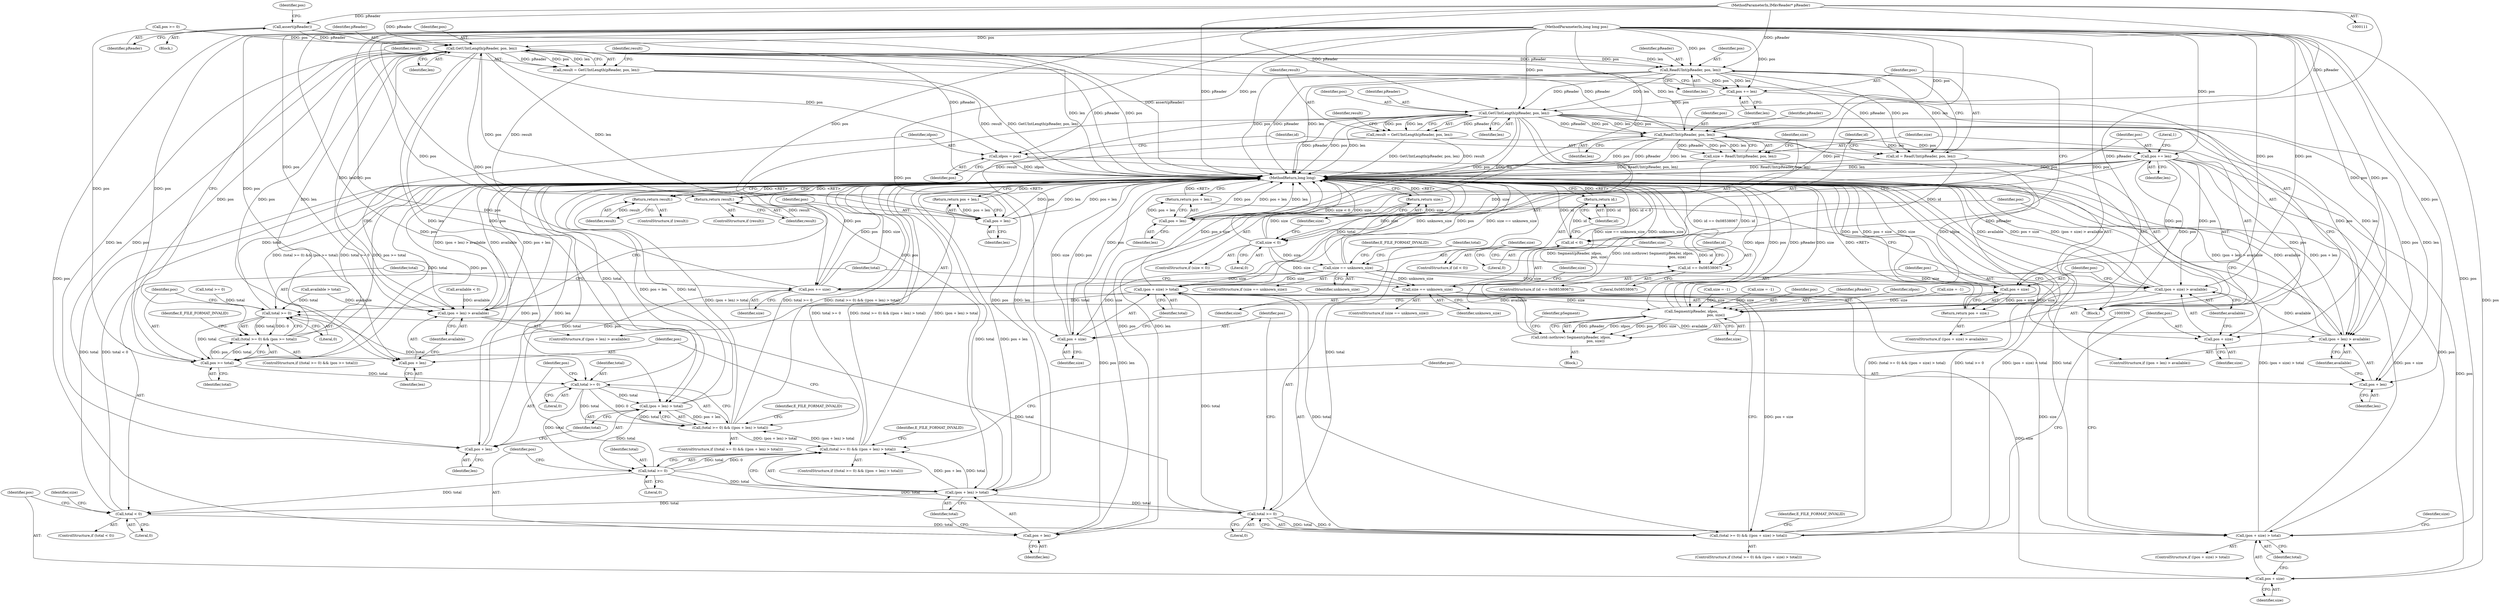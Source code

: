 digraph "1_Android_cc274e2abe8b2a6698a5c47d8aa4bb45f1f9538d_5@API" {
"1000116" [label="(Call,assert(pReader))"];
"1000112" [label="(MethodParameterIn,IMkvReader* pReader)"];
"1000175" [label="(Call,GetUIntLength(pReader, pos, len))"];
"1000173" [label="(Call,result = GetUIntLength(pReader, pos, len))"];
"1000181" [label="(Return,return result;)"];
"1000188" [label="(Call,(pos + len) > total)"];
"1000184" [label="(Call,(total >= 0) && ((pos + len) > total))"];
"1000236" [label="(Call,(total >= 0) && ((pos + len) > total))"];
"1000237" [label="(Call,total >= 0)"];
"1000240" [label="(Call,(pos + len) > total)"];
"1000290" [label="(Call,total < 0)"];
"1000299" [label="(Call,(pos + size) > total)"];
"1000332" [label="(Call,total >= 0)"];
"1000163" [label="(Call,total >= 0)"];
"1000162" [label="(Call,(total >= 0) && (pos >= total))"];
"1000166" [label="(Call,pos >= total)"];
"1000185" [label="(Call,total >= 0)"];
"1000331" [label="(Call,(total >= 0) && ((pos + size) > total))"];
"1000335" [label="(Call,(pos + size) > total)"];
"1000189" [label="(Call,pos + len)"];
"1000196" [label="(Call,(pos + len) > available)"];
"1000248" [label="(Call,(pos + len) > available)"];
"1000343" [label="(Call,(pos + size) > available)"];
"1000197" [label="(Call,pos + len)"];
"1000202" [label="(Call,pos + len)"];
"1000201" [label="(Return,return pos + len;)"];
"1000206" [label="(Call,idpos = pos)"];
"1000310" [label="(Call,Segment(pReader, idpos,\n                                            pos, size))"];
"1000308" [label="(Call,(std::nothrow) Segment(pReader, idpos,\n                                            pos, size))"];
"1000212" [label="(Call,ReadUInt(pReader, pos, len))"];
"1000210" [label="(Call,id = ReadUInt(pReader, pos, len))"];
"1000217" [label="(Call,id < 0)"];
"1000220" [label="(Return,return id;)"];
"1000276" [label="(Call,id == 0x08538067)"];
"1000222" [label="(Call,pos += len)"];
"1000227" [label="(Call,GetUIntLength(pReader, pos, len))"];
"1000225" [label="(Call,result = GetUIntLength(pReader, pos, len))"];
"1000233" [label="(Return,return result;)"];
"1000241" [label="(Call,pos + len)"];
"1000249" [label="(Call,pos + len)"];
"1000254" [label="(Call,pos + len)"];
"1000253" [label="(Return,return pos + len;)"];
"1000260" [label="(Call,ReadUInt(pReader, pos, len))"];
"1000258" [label="(Call,size = ReadUInt(pReader, pos, len))"];
"1000265" [label="(Call,size < 0)"];
"1000268" [label="(Return,return size;)"];
"1000281" [label="(Call,size == unknown_size)"];
"1000300" [label="(Call,pos + size)"];
"1000325" [label="(Call,size == unknown_size)"];
"1000336" [label="(Call,pos + size)"];
"1000344" [label="(Call,pos + size)"];
"1000349" [label="(Call,pos + size)"];
"1000348" [label="(Return,return pos + size;)"];
"1000352" [label="(Call,pos += size)"];
"1000270" [label="(Call,pos += len)"];
"1000249" [label="(Call,pos + len)"];
"1000189" [label="(Call,pos + len)"];
"1000265" [label="(Call,size < 0)"];
"1000326" [label="(Identifier,size)"];
"1000274" [label="(Literal,1)"];
"1000117" [label="(Identifier,pReader)"];
"1000308" [label="(Call,(std::nothrow) Segment(pReader, idpos,\n                                            pos, size))"];
"1000199" [label="(Identifier,len)"];
"1000235" [label="(ControlStructure,if ((total >= 0) && ((pos + len) > total)))"];
"1000243" [label="(Identifier,len)"];
"1000197" [label="(Call,pos + len)"];
"1000298" [label="(ControlStructure,if ((pos + size) > total))"];
"1000120" [label="(Identifier,pos)"];
"1000180" [label="(Identifier,result)"];
"1000293" [label="(Call,size = -1)"];
"1000207" [label="(Identifier,idpos)"];
"1000230" [label="(Identifier,len)"];
"1000191" [label="(Identifier,len)"];
"1000304" [label="(Call,size = -1)"];
"1000254" [label="(Call,pos + len)"];
"1000176" [label="(Identifier,pReader)"];
"1000187" [label="(Literal,0)"];
"1000345" [label="(Identifier,pos)"];
"1000175" [label="(Call,GetUIntLength(pReader, pos, len))"];
"1000352" [label="(Call,pos += size)"];
"1000161" [label="(ControlStructure,if ((total >= 0) && (pos >= total)))"];
"1000313" [label="(Identifier,pos)"];
"1000336" [label="(Call,pos + size)"];
"1000218" [label="(Identifier,id)"];
"1000271" [label="(Identifier,pos)"];
"1000330" [label="(ControlStructure,if ((total >= 0) && ((pos + size) > total)))"];
"1000162" [label="(Call,(total >= 0) && (pos >= total))"];
"1000314" [label="(Identifier,size)"];
"1000153" [label="(Call,available > total)"];
"1000188" [label="(Call,(pos + len) > total)"];
"1000290" [label="(Call,total < 0)"];
"1000285" [label="(Identifier,size)"];
"1000116" [label="(Call,assert(pReader))"];
"1000226" [label="(Identifier,result)"];
"1000206" [label="(Call,idpos = pos)"];
"1000277" [label="(Identifier,id)"];
"1000204" [label="(Identifier,len)"];
"1000182" [label="(Identifier,result)"];
"1000302" [label="(Identifier,size)"];
"1000179" [label="(ControlStructure,if (result))"];
"1000232" [label="(Identifier,result)"];
"1000266" [label="(Identifier,size)"];
"1000275" [label="(ControlStructure,if (id == 0x08538067))"];
"1000212" [label="(Call,ReadUInt(pReader, pos, len))"];
"1000354" [label="(Identifier,size)"];
"1000174" [label="(Identifier,result)"];
"1000253" [label="(Return,return pos + len;)"];
"1000236" [label="(Call,(total >= 0) && ((pos + len) > total))"];
"1000311" [label="(Identifier,pReader)"];
"1000178" [label="(Identifier,len)"];
"1000256" [label="(Identifier,len)"];
"1000255" [label="(Identifier,pos)"];
"1000173" [label="(Call,result = GetUIntLength(pReader, pos, len))"];
"1000346" [label="(Identifier,size)"];
"1000150" [label="(Call,total >= 0)"];
"1000112" [label="(MethodParameterIn,IMkvReader* pReader)"];
"1000227" [label="(Call,GetUIntLength(pReader, pos, len))"];
"1000200" [label="(Identifier,available)"];
"1000216" [label="(ControlStructure,if (id < 0))"];
"1000349" [label="(Call,pos + size)"];
"1000246" [label="(Identifier,E_FILE_FORMAT_INVALID)"];
"1000165" [label="(Literal,0)"];
"1000238" [label="(Identifier,total)"];
"1000224" [label="(Identifier,len)"];
"1000222" [label="(Call,pos += len)"];
"1000259" [label="(Identifier,size)"];
"1000217" [label="(Call,id < 0)"];
"1000344" [label="(Call,pos + size)"];
"1000353" [label="(Identifier,pos)"];
"1000231" [label="(ControlStructure,if (result))"];
"1000280" [label="(ControlStructure,if (size == unknown_size))"];
"1000201" [label="(Return,return pos + len;)"];
"1000234" [label="(Identifier,result)"];
"1000329" [label="(Identifier,E_FILE_FORMAT_INVALID)"];
"1000351" [label="(Identifier,size)"];
"1000164" [label="(Identifier,total)"];
"1000160" [label="(Block,)"];
"1000292" [label="(Literal,0)"];
"1000324" [label="(ControlStructure,if (size == unknown_size))"];
"1000268" [label="(Return,return size;)"];
"1000184" [label="(Call,(total >= 0) && ((pos + len) > total))"];
"1000142" [label="(Call,available < 0)"];
"1000312" [label="(Identifier,idpos)"];
"1000279" [label="(Block,)"];
"1000355" [label="(MethodReturn,long long)"];
"1000244" [label="(Identifier,total)"];
"1000332" [label="(Call,total >= 0)"];
"1000299" [label="(Call,(pos + size) > total)"];
"1000237" [label="(Call,total >= 0)"];
"1000221" [label="(Identifier,id)"];
"1000264" [label="(ControlStructure,if (size < 0))"];
"1000115" [label="(Block,)"];
"1000166" [label="(Call,pos >= total)"];
"1000325" [label="(Call,size == unknown_size)"];
"1000270" [label="(Call,pos += len)"];
"1000240" [label="(Call,(pos + len) > total)"];
"1000113" [label="(MethodParameterIn,long long pos)"];
"1000276" [label="(Call,id == 0x08538067)"];
"1000300" [label="(Call,pos + size)"];
"1000190" [label="(Identifier,pos)"];
"1000186" [label="(Identifier,total)"];
"1000342" [label="(ControlStructure,if ((pos + size) > available))"];
"1000208" [label="(Identifier,pos)"];
"1000211" [label="(Identifier,id)"];
"1000263" [label="(Identifier,len)"];
"1000241" [label="(Call,pos + len)"];
"1000272" [label="(Identifier,len)"];
"1000294" [label="(Identifier,size)"];
"1000335" [label="(Call,(pos + size) > total)"];
"1000198" [label="(Identifier,pos)"];
"1000239" [label="(Literal,0)"];
"1000192" [label="(Identifier,total)"];
"1000310" [label="(Call,Segment(pReader, idpos,\n                                            pos, size))"];
"1000183" [label="(ControlStructure,if ((total >= 0) && ((pos + len) > total)))"];
"1000195" [label="(ControlStructure,if ((pos + len) > available))"];
"1000210" [label="(Call,id = ReadUInt(pReader, pos, len))"];
"1000348" [label="(Return,return pos + size;)"];
"1000334" [label="(Literal,0)"];
"1000317" [label="(Identifier,pSegment)"];
"1000185" [label="(Call,total >= 0)"];
"1000214" [label="(Identifier,pos)"];
"1000203" [label="(Identifier,pos)"];
"1000177" [label="(Identifier,pos)"];
"1000252" [label="(Identifier,available)"];
"1000233" [label="(Return,return result;)"];
"1000202" [label="(Call,pos + len)"];
"1000248" [label="(Call,(pos + len) > available)"];
"1000338" [label="(Identifier,size)"];
"1000305" [label="(Identifier,size)"];
"1000327" [label="(Identifier,unknown_size)"];
"1000343" [label="(Call,(pos + size) > available)"];
"1000247" [label="(ControlStructure,if ((pos + len) > available))"];
"1000283" [label="(Identifier,unknown_size)"];
"1000220" [label="(Return,return id;)"];
"1000219" [label="(Literal,0)"];
"1000170" [label="(Identifier,E_FILE_FORMAT_INVALID)"];
"1000267" [label="(Literal,0)"];
"1000291" [label="(Identifier,total)"];
"1000163" [label="(Call,total >= 0)"];
"1000223" [label="(Identifier,pos)"];
"1000303" [label="(Identifier,total)"];
"1000242" [label="(Identifier,pos)"];
"1000347" [label="(Identifier,available)"];
"1000278" [label="(Literal,0x08538067)"];
"1000167" [label="(Identifier,pos)"];
"1000333" [label="(Identifier,total)"];
"1000251" [label="(Identifier,len)"];
"1000194" [label="(Identifier,E_FILE_FORMAT_INVALID)"];
"1000196" [label="(Call,(pos + len) > available)"];
"1000225" [label="(Call,result = GetUIntLength(pReader, pos, len))"];
"1000119" [label="(Call,pos >= 0)"];
"1000284" [label="(Call,size = -1)"];
"1000213" [label="(Identifier,pReader)"];
"1000258" [label="(Call,size = ReadUInt(pReader, pos, len))"];
"1000260" [label="(Call,ReadUInt(pReader, pos, len))"];
"1000168" [label="(Identifier,total)"];
"1000262" [label="(Identifier,pos)"];
"1000301" [label="(Identifier,pos)"];
"1000281" [label="(Call,size == unknown_size)"];
"1000269" [label="(Identifier,size)"];
"1000282" [label="(Identifier,size)"];
"1000339" [label="(Identifier,total)"];
"1000350" [label="(Identifier,pos)"];
"1000228" [label="(Identifier,pReader)"];
"1000289" [label="(ControlStructure,if (total < 0))"];
"1000337" [label="(Identifier,pos)"];
"1000181" [label="(Return,return result;)"];
"1000341" [label="(Identifier,E_FILE_FORMAT_INVALID)"];
"1000261" [label="(Identifier,pReader)"];
"1000250" [label="(Identifier,pos)"];
"1000331" [label="(Call,(total >= 0) && ((pos + size) > total))"];
"1000215" [label="(Identifier,len)"];
"1000229" [label="(Identifier,pos)"];
"1000116" -> "1000115"  [label="AST: "];
"1000116" -> "1000117"  [label="CFG: "];
"1000117" -> "1000116"  [label="AST: "];
"1000120" -> "1000116"  [label="CFG: "];
"1000116" -> "1000355"  [label="DDG: pReader"];
"1000116" -> "1000355"  [label="DDG: assert(pReader)"];
"1000112" -> "1000116"  [label="DDG: pReader"];
"1000116" -> "1000175"  [label="DDG: pReader"];
"1000112" -> "1000111"  [label="AST: "];
"1000112" -> "1000355"  [label="DDG: pReader"];
"1000112" -> "1000175"  [label="DDG: pReader"];
"1000112" -> "1000212"  [label="DDG: pReader"];
"1000112" -> "1000227"  [label="DDG: pReader"];
"1000112" -> "1000260"  [label="DDG: pReader"];
"1000112" -> "1000310"  [label="DDG: pReader"];
"1000175" -> "1000173"  [label="AST: "];
"1000175" -> "1000178"  [label="CFG: "];
"1000176" -> "1000175"  [label="AST: "];
"1000177" -> "1000175"  [label="AST: "];
"1000178" -> "1000175"  [label="AST: "];
"1000173" -> "1000175"  [label="CFG: "];
"1000175" -> "1000355"  [label="DDG: len"];
"1000175" -> "1000355"  [label="DDG: pReader"];
"1000175" -> "1000355"  [label="DDG: pos"];
"1000175" -> "1000173"  [label="DDG: pReader"];
"1000175" -> "1000173"  [label="DDG: pos"];
"1000175" -> "1000173"  [label="DDG: len"];
"1000260" -> "1000175"  [label="DDG: pReader"];
"1000260" -> "1000175"  [label="DDG: len"];
"1000352" -> "1000175"  [label="DDG: pos"];
"1000166" -> "1000175"  [label="DDG: pos"];
"1000119" -> "1000175"  [label="DDG: pos"];
"1000113" -> "1000175"  [label="DDG: pos"];
"1000175" -> "1000188"  [label="DDG: pos"];
"1000175" -> "1000188"  [label="DDG: len"];
"1000175" -> "1000189"  [label="DDG: pos"];
"1000175" -> "1000189"  [label="DDG: len"];
"1000175" -> "1000196"  [label="DDG: pos"];
"1000175" -> "1000196"  [label="DDG: len"];
"1000175" -> "1000197"  [label="DDG: pos"];
"1000175" -> "1000197"  [label="DDG: len"];
"1000175" -> "1000202"  [label="DDG: pos"];
"1000175" -> "1000202"  [label="DDG: len"];
"1000175" -> "1000206"  [label="DDG: pos"];
"1000175" -> "1000212"  [label="DDG: pReader"];
"1000175" -> "1000212"  [label="DDG: pos"];
"1000175" -> "1000212"  [label="DDG: len"];
"1000173" -> "1000160"  [label="AST: "];
"1000174" -> "1000173"  [label="AST: "];
"1000180" -> "1000173"  [label="CFG: "];
"1000173" -> "1000355"  [label="DDG: result"];
"1000173" -> "1000355"  [label="DDG: GetUIntLength(pReader, pos, len)"];
"1000173" -> "1000181"  [label="DDG: result"];
"1000181" -> "1000179"  [label="AST: "];
"1000181" -> "1000182"  [label="CFG: "];
"1000182" -> "1000181"  [label="AST: "];
"1000355" -> "1000181"  [label="CFG: "];
"1000181" -> "1000355"  [label="DDG: <RET>"];
"1000182" -> "1000181"  [label="DDG: result"];
"1000188" -> "1000184"  [label="AST: "];
"1000188" -> "1000192"  [label="CFG: "];
"1000189" -> "1000188"  [label="AST: "];
"1000192" -> "1000188"  [label="AST: "];
"1000184" -> "1000188"  [label="CFG: "];
"1000188" -> "1000355"  [label="DDG: pos + len"];
"1000188" -> "1000355"  [label="DDG: total"];
"1000188" -> "1000184"  [label="DDG: pos + len"];
"1000188" -> "1000184"  [label="DDG: total"];
"1000113" -> "1000188"  [label="DDG: pos"];
"1000185" -> "1000188"  [label="DDG: total"];
"1000188" -> "1000237"  [label="DDG: total"];
"1000184" -> "1000183"  [label="AST: "];
"1000184" -> "1000185"  [label="CFG: "];
"1000185" -> "1000184"  [label="AST: "];
"1000194" -> "1000184"  [label="CFG: "];
"1000198" -> "1000184"  [label="CFG: "];
"1000184" -> "1000355"  [label="DDG: (pos + len) > total"];
"1000184" -> "1000355"  [label="DDG: total >= 0"];
"1000184" -> "1000355"  [label="DDG: (total >= 0) && ((pos + len) > total)"];
"1000185" -> "1000184"  [label="DDG: total"];
"1000185" -> "1000184"  [label="DDG: 0"];
"1000236" -> "1000184"  [label="DDG: (pos + len) > total"];
"1000184" -> "1000236"  [label="DDG: (pos + len) > total"];
"1000236" -> "1000235"  [label="AST: "];
"1000236" -> "1000237"  [label="CFG: "];
"1000236" -> "1000240"  [label="CFG: "];
"1000237" -> "1000236"  [label="AST: "];
"1000240" -> "1000236"  [label="AST: "];
"1000246" -> "1000236"  [label="CFG: "];
"1000250" -> "1000236"  [label="CFG: "];
"1000236" -> "1000355"  [label="DDG: total >= 0"];
"1000236" -> "1000355"  [label="DDG: (total >= 0) && ((pos + len) > total)"];
"1000236" -> "1000355"  [label="DDG: (pos + len) > total"];
"1000237" -> "1000236"  [label="DDG: total"];
"1000237" -> "1000236"  [label="DDG: 0"];
"1000240" -> "1000236"  [label="DDG: pos + len"];
"1000240" -> "1000236"  [label="DDG: total"];
"1000237" -> "1000239"  [label="CFG: "];
"1000238" -> "1000237"  [label="AST: "];
"1000239" -> "1000237"  [label="AST: "];
"1000242" -> "1000237"  [label="CFG: "];
"1000237" -> "1000355"  [label="DDG: total"];
"1000185" -> "1000237"  [label="DDG: total"];
"1000237" -> "1000240"  [label="DDG: total"];
"1000237" -> "1000290"  [label="DDG: total"];
"1000237" -> "1000332"  [label="DDG: total"];
"1000240" -> "1000244"  [label="CFG: "];
"1000241" -> "1000240"  [label="AST: "];
"1000244" -> "1000240"  [label="AST: "];
"1000240" -> "1000355"  [label="DDG: total"];
"1000240" -> "1000355"  [label="DDG: pos + len"];
"1000227" -> "1000240"  [label="DDG: pos"];
"1000227" -> "1000240"  [label="DDG: len"];
"1000113" -> "1000240"  [label="DDG: pos"];
"1000240" -> "1000290"  [label="DDG: total"];
"1000240" -> "1000332"  [label="DDG: total"];
"1000290" -> "1000289"  [label="AST: "];
"1000290" -> "1000292"  [label="CFG: "];
"1000291" -> "1000290"  [label="AST: "];
"1000292" -> "1000290"  [label="AST: "];
"1000294" -> "1000290"  [label="CFG: "];
"1000301" -> "1000290"  [label="CFG: "];
"1000290" -> "1000355"  [label="DDG: total"];
"1000290" -> "1000355"  [label="DDG: total < 0"];
"1000290" -> "1000299"  [label="DDG: total"];
"1000299" -> "1000298"  [label="AST: "];
"1000299" -> "1000303"  [label="CFG: "];
"1000300" -> "1000299"  [label="AST: "];
"1000303" -> "1000299"  [label="AST: "];
"1000305" -> "1000299"  [label="CFG: "];
"1000309" -> "1000299"  [label="CFG: "];
"1000299" -> "1000355"  [label="DDG: total"];
"1000299" -> "1000355"  [label="DDG: (pos + size) > total"];
"1000299" -> "1000355"  [label="DDG: pos + size"];
"1000270" -> "1000299"  [label="DDG: pos"];
"1000113" -> "1000299"  [label="DDG: pos"];
"1000281" -> "1000299"  [label="DDG: size"];
"1000332" -> "1000331"  [label="AST: "];
"1000332" -> "1000334"  [label="CFG: "];
"1000333" -> "1000332"  [label="AST: "];
"1000334" -> "1000332"  [label="AST: "];
"1000337" -> "1000332"  [label="CFG: "];
"1000331" -> "1000332"  [label="CFG: "];
"1000332" -> "1000355"  [label="DDG: total"];
"1000332" -> "1000163"  [label="DDG: total"];
"1000332" -> "1000331"  [label="DDG: total"];
"1000332" -> "1000331"  [label="DDG: 0"];
"1000332" -> "1000335"  [label="DDG: total"];
"1000163" -> "1000162"  [label="AST: "];
"1000163" -> "1000165"  [label="CFG: "];
"1000164" -> "1000163"  [label="AST: "];
"1000165" -> "1000163"  [label="AST: "];
"1000167" -> "1000163"  [label="CFG: "];
"1000162" -> "1000163"  [label="CFG: "];
"1000163" -> "1000355"  [label="DDG: total"];
"1000163" -> "1000162"  [label="DDG: total"];
"1000163" -> "1000162"  [label="DDG: 0"];
"1000335" -> "1000163"  [label="DDG: total"];
"1000150" -> "1000163"  [label="DDG: total"];
"1000153" -> "1000163"  [label="DDG: total"];
"1000163" -> "1000166"  [label="DDG: total"];
"1000163" -> "1000185"  [label="DDG: total"];
"1000162" -> "1000161"  [label="AST: "];
"1000162" -> "1000166"  [label="CFG: "];
"1000166" -> "1000162"  [label="AST: "];
"1000170" -> "1000162"  [label="CFG: "];
"1000174" -> "1000162"  [label="CFG: "];
"1000162" -> "1000355"  [label="DDG: pos >= total"];
"1000162" -> "1000355"  [label="DDG: total >= 0"];
"1000162" -> "1000355"  [label="DDG: (total >= 0) && (pos >= total)"];
"1000166" -> "1000162"  [label="DDG: pos"];
"1000166" -> "1000162"  [label="DDG: total"];
"1000166" -> "1000168"  [label="CFG: "];
"1000167" -> "1000166"  [label="AST: "];
"1000168" -> "1000166"  [label="AST: "];
"1000166" -> "1000355"  [label="DDG: total"];
"1000166" -> "1000355"  [label="DDG: pos"];
"1000352" -> "1000166"  [label="DDG: pos"];
"1000119" -> "1000166"  [label="DDG: pos"];
"1000113" -> "1000166"  [label="DDG: pos"];
"1000166" -> "1000185"  [label="DDG: total"];
"1000185" -> "1000187"  [label="CFG: "];
"1000186" -> "1000185"  [label="AST: "];
"1000187" -> "1000185"  [label="AST: "];
"1000190" -> "1000185"  [label="CFG: "];
"1000185" -> "1000355"  [label="DDG: total"];
"1000331" -> "1000330"  [label="AST: "];
"1000331" -> "1000335"  [label="CFG: "];
"1000335" -> "1000331"  [label="AST: "];
"1000341" -> "1000331"  [label="CFG: "];
"1000345" -> "1000331"  [label="CFG: "];
"1000331" -> "1000355"  [label="DDG: (total >= 0) && ((pos + size) > total)"];
"1000331" -> "1000355"  [label="DDG: total >= 0"];
"1000331" -> "1000355"  [label="DDG: (pos + size) > total"];
"1000335" -> "1000331"  [label="DDG: pos + size"];
"1000335" -> "1000331"  [label="DDG: total"];
"1000335" -> "1000339"  [label="CFG: "];
"1000336" -> "1000335"  [label="AST: "];
"1000339" -> "1000335"  [label="AST: "];
"1000335" -> "1000355"  [label="DDG: total"];
"1000335" -> "1000355"  [label="DDG: pos + size"];
"1000270" -> "1000335"  [label="DDG: pos"];
"1000113" -> "1000335"  [label="DDG: pos"];
"1000325" -> "1000335"  [label="DDG: size"];
"1000189" -> "1000191"  [label="CFG: "];
"1000190" -> "1000189"  [label="AST: "];
"1000191" -> "1000189"  [label="AST: "];
"1000192" -> "1000189"  [label="CFG: "];
"1000189" -> "1000355"  [label="DDG: pos"];
"1000189" -> "1000355"  [label="DDG: len"];
"1000113" -> "1000189"  [label="DDG: pos"];
"1000196" -> "1000195"  [label="AST: "];
"1000196" -> "1000200"  [label="CFG: "];
"1000197" -> "1000196"  [label="AST: "];
"1000200" -> "1000196"  [label="AST: "];
"1000203" -> "1000196"  [label="CFG: "];
"1000207" -> "1000196"  [label="CFG: "];
"1000196" -> "1000355"  [label="DDG: available"];
"1000196" -> "1000355"  [label="DDG: pos + len"];
"1000196" -> "1000355"  [label="DDG: (pos + len) > available"];
"1000113" -> "1000196"  [label="DDG: pos"];
"1000343" -> "1000196"  [label="DDG: available"];
"1000153" -> "1000196"  [label="DDG: available"];
"1000142" -> "1000196"  [label="DDG: available"];
"1000196" -> "1000248"  [label="DDG: available"];
"1000248" -> "1000247"  [label="AST: "];
"1000248" -> "1000252"  [label="CFG: "];
"1000249" -> "1000248"  [label="AST: "];
"1000252" -> "1000248"  [label="AST: "];
"1000255" -> "1000248"  [label="CFG: "];
"1000259" -> "1000248"  [label="CFG: "];
"1000248" -> "1000355"  [label="DDG: (pos + len) > available"];
"1000248" -> "1000355"  [label="DDG: available"];
"1000248" -> "1000355"  [label="DDG: pos + len"];
"1000227" -> "1000248"  [label="DDG: pos"];
"1000227" -> "1000248"  [label="DDG: len"];
"1000113" -> "1000248"  [label="DDG: pos"];
"1000248" -> "1000343"  [label="DDG: available"];
"1000343" -> "1000342"  [label="AST: "];
"1000343" -> "1000347"  [label="CFG: "];
"1000344" -> "1000343"  [label="AST: "];
"1000347" -> "1000343"  [label="AST: "];
"1000350" -> "1000343"  [label="CFG: "];
"1000353" -> "1000343"  [label="CFG: "];
"1000343" -> "1000355"  [label="DDG: pos + size"];
"1000343" -> "1000355"  [label="DDG: (pos + size) > available"];
"1000343" -> "1000355"  [label="DDG: available"];
"1000270" -> "1000343"  [label="DDG: pos"];
"1000113" -> "1000343"  [label="DDG: pos"];
"1000325" -> "1000343"  [label="DDG: size"];
"1000197" -> "1000199"  [label="CFG: "];
"1000198" -> "1000197"  [label="AST: "];
"1000199" -> "1000197"  [label="AST: "];
"1000200" -> "1000197"  [label="CFG: "];
"1000113" -> "1000197"  [label="DDG: pos"];
"1000202" -> "1000201"  [label="AST: "];
"1000202" -> "1000204"  [label="CFG: "];
"1000203" -> "1000202"  [label="AST: "];
"1000204" -> "1000202"  [label="AST: "];
"1000201" -> "1000202"  [label="CFG: "];
"1000202" -> "1000355"  [label="DDG: pos"];
"1000202" -> "1000355"  [label="DDG: len"];
"1000202" -> "1000355"  [label="DDG: pos + len"];
"1000202" -> "1000201"  [label="DDG: pos + len"];
"1000113" -> "1000202"  [label="DDG: pos"];
"1000201" -> "1000195"  [label="AST: "];
"1000355" -> "1000201"  [label="CFG: "];
"1000201" -> "1000355"  [label="DDG: <RET>"];
"1000206" -> "1000160"  [label="AST: "];
"1000206" -> "1000208"  [label="CFG: "];
"1000207" -> "1000206"  [label="AST: "];
"1000208" -> "1000206"  [label="AST: "];
"1000211" -> "1000206"  [label="CFG: "];
"1000206" -> "1000355"  [label="DDG: idpos"];
"1000113" -> "1000206"  [label="DDG: pos"];
"1000206" -> "1000310"  [label="DDG: idpos"];
"1000310" -> "1000308"  [label="AST: "];
"1000310" -> "1000314"  [label="CFG: "];
"1000311" -> "1000310"  [label="AST: "];
"1000312" -> "1000310"  [label="AST: "];
"1000313" -> "1000310"  [label="AST: "];
"1000314" -> "1000310"  [label="AST: "];
"1000308" -> "1000310"  [label="CFG: "];
"1000310" -> "1000355"  [label="DDG: idpos"];
"1000310" -> "1000355"  [label="DDG: pos"];
"1000310" -> "1000355"  [label="DDG: pReader"];
"1000310" -> "1000355"  [label="DDG: size"];
"1000310" -> "1000308"  [label="DDG: pReader"];
"1000310" -> "1000308"  [label="DDG: idpos"];
"1000310" -> "1000308"  [label="DDG: pos"];
"1000310" -> "1000308"  [label="DDG: size"];
"1000260" -> "1000310"  [label="DDG: pReader"];
"1000270" -> "1000310"  [label="DDG: pos"];
"1000113" -> "1000310"  [label="DDG: pos"];
"1000284" -> "1000310"  [label="DDG: size"];
"1000293" -> "1000310"  [label="DDG: size"];
"1000304" -> "1000310"  [label="DDG: size"];
"1000281" -> "1000310"  [label="DDG: size"];
"1000308" -> "1000279"  [label="AST: "];
"1000309" -> "1000308"  [label="AST: "];
"1000317" -> "1000308"  [label="CFG: "];
"1000308" -> "1000355"  [label="DDG: Segment(pReader, idpos,\n                                            pos, size)"];
"1000308" -> "1000355"  [label="DDG: (std::nothrow) Segment(pReader, idpos,\n                                            pos, size)"];
"1000212" -> "1000210"  [label="AST: "];
"1000212" -> "1000215"  [label="CFG: "];
"1000213" -> "1000212"  [label="AST: "];
"1000214" -> "1000212"  [label="AST: "];
"1000215" -> "1000212"  [label="AST: "];
"1000210" -> "1000212"  [label="CFG: "];
"1000212" -> "1000355"  [label="DDG: pos"];
"1000212" -> "1000355"  [label="DDG: pReader"];
"1000212" -> "1000355"  [label="DDG: len"];
"1000212" -> "1000210"  [label="DDG: pReader"];
"1000212" -> "1000210"  [label="DDG: pos"];
"1000212" -> "1000210"  [label="DDG: len"];
"1000113" -> "1000212"  [label="DDG: pos"];
"1000212" -> "1000222"  [label="DDG: len"];
"1000212" -> "1000222"  [label="DDG: pos"];
"1000212" -> "1000227"  [label="DDG: pReader"];
"1000212" -> "1000227"  [label="DDG: len"];
"1000210" -> "1000160"  [label="AST: "];
"1000211" -> "1000210"  [label="AST: "];
"1000218" -> "1000210"  [label="CFG: "];
"1000210" -> "1000355"  [label="DDG: ReadUInt(pReader, pos, len)"];
"1000210" -> "1000217"  [label="DDG: id"];
"1000217" -> "1000216"  [label="AST: "];
"1000217" -> "1000219"  [label="CFG: "];
"1000218" -> "1000217"  [label="AST: "];
"1000219" -> "1000217"  [label="AST: "];
"1000221" -> "1000217"  [label="CFG: "];
"1000223" -> "1000217"  [label="CFG: "];
"1000217" -> "1000355"  [label="DDG: id < 0"];
"1000217" -> "1000355"  [label="DDG: id"];
"1000217" -> "1000220"  [label="DDG: id"];
"1000217" -> "1000276"  [label="DDG: id"];
"1000220" -> "1000216"  [label="AST: "];
"1000220" -> "1000221"  [label="CFG: "];
"1000221" -> "1000220"  [label="AST: "];
"1000355" -> "1000220"  [label="CFG: "];
"1000220" -> "1000355"  [label="DDG: <RET>"];
"1000221" -> "1000220"  [label="DDG: id"];
"1000276" -> "1000275"  [label="AST: "];
"1000276" -> "1000278"  [label="CFG: "];
"1000277" -> "1000276"  [label="AST: "];
"1000278" -> "1000276"  [label="AST: "];
"1000282" -> "1000276"  [label="CFG: "];
"1000326" -> "1000276"  [label="CFG: "];
"1000276" -> "1000355"  [label="DDG: id == 0x08538067"];
"1000276" -> "1000355"  [label="DDG: id"];
"1000222" -> "1000160"  [label="AST: "];
"1000222" -> "1000224"  [label="CFG: "];
"1000223" -> "1000222"  [label="AST: "];
"1000224" -> "1000222"  [label="AST: "];
"1000226" -> "1000222"  [label="CFG: "];
"1000113" -> "1000222"  [label="DDG: pos"];
"1000222" -> "1000227"  [label="DDG: pos"];
"1000227" -> "1000225"  [label="AST: "];
"1000227" -> "1000230"  [label="CFG: "];
"1000228" -> "1000227"  [label="AST: "];
"1000229" -> "1000227"  [label="AST: "];
"1000230" -> "1000227"  [label="AST: "];
"1000225" -> "1000227"  [label="CFG: "];
"1000227" -> "1000355"  [label="DDG: pReader"];
"1000227" -> "1000355"  [label="DDG: pos"];
"1000227" -> "1000355"  [label="DDG: len"];
"1000227" -> "1000225"  [label="DDG: pReader"];
"1000227" -> "1000225"  [label="DDG: pos"];
"1000227" -> "1000225"  [label="DDG: len"];
"1000113" -> "1000227"  [label="DDG: pos"];
"1000227" -> "1000241"  [label="DDG: pos"];
"1000227" -> "1000241"  [label="DDG: len"];
"1000227" -> "1000249"  [label="DDG: pos"];
"1000227" -> "1000249"  [label="DDG: len"];
"1000227" -> "1000254"  [label="DDG: pos"];
"1000227" -> "1000254"  [label="DDG: len"];
"1000227" -> "1000260"  [label="DDG: pReader"];
"1000227" -> "1000260"  [label="DDG: pos"];
"1000227" -> "1000260"  [label="DDG: len"];
"1000225" -> "1000160"  [label="AST: "];
"1000226" -> "1000225"  [label="AST: "];
"1000232" -> "1000225"  [label="CFG: "];
"1000225" -> "1000355"  [label="DDG: GetUIntLength(pReader, pos, len)"];
"1000225" -> "1000355"  [label="DDG: result"];
"1000225" -> "1000233"  [label="DDG: result"];
"1000233" -> "1000231"  [label="AST: "];
"1000233" -> "1000234"  [label="CFG: "];
"1000234" -> "1000233"  [label="AST: "];
"1000355" -> "1000233"  [label="CFG: "];
"1000233" -> "1000355"  [label="DDG: <RET>"];
"1000234" -> "1000233"  [label="DDG: result"];
"1000241" -> "1000243"  [label="CFG: "];
"1000242" -> "1000241"  [label="AST: "];
"1000243" -> "1000241"  [label="AST: "];
"1000244" -> "1000241"  [label="CFG: "];
"1000241" -> "1000355"  [label="DDG: pos"];
"1000241" -> "1000355"  [label="DDG: len"];
"1000113" -> "1000241"  [label="DDG: pos"];
"1000249" -> "1000251"  [label="CFG: "];
"1000250" -> "1000249"  [label="AST: "];
"1000251" -> "1000249"  [label="AST: "];
"1000252" -> "1000249"  [label="CFG: "];
"1000113" -> "1000249"  [label="DDG: pos"];
"1000254" -> "1000253"  [label="AST: "];
"1000254" -> "1000256"  [label="CFG: "];
"1000255" -> "1000254"  [label="AST: "];
"1000256" -> "1000254"  [label="AST: "];
"1000253" -> "1000254"  [label="CFG: "];
"1000254" -> "1000355"  [label="DDG: pos"];
"1000254" -> "1000355"  [label="DDG: pos + len"];
"1000254" -> "1000355"  [label="DDG: len"];
"1000254" -> "1000253"  [label="DDG: pos + len"];
"1000113" -> "1000254"  [label="DDG: pos"];
"1000253" -> "1000247"  [label="AST: "];
"1000355" -> "1000253"  [label="CFG: "];
"1000253" -> "1000355"  [label="DDG: <RET>"];
"1000260" -> "1000258"  [label="AST: "];
"1000260" -> "1000263"  [label="CFG: "];
"1000261" -> "1000260"  [label="AST: "];
"1000262" -> "1000260"  [label="AST: "];
"1000263" -> "1000260"  [label="AST: "];
"1000258" -> "1000260"  [label="CFG: "];
"1000260" -> "1000355"  [label="DDG: len"];
"1000260" -> "1000355"  [label="DDG: pos"];
"1000260" -> "1000355"  [label="DDG: pReader"];
"1000260" -> "1000258"  [label="DDG: pReader"];
"1000260" -> "1000258"  [label="DDG: pos"];
"1000260" -> "1000258"  [label="DDG: len"];
"1000113" -> "1000260"  [label="DDG: pos"];
"1000260" -> "1000270"  [label="DDG: len"];
"1000260" -> "1000270"  [label="DDG: pos"];
"1000258" -> "1000160"  [label="AST: "];
"1000259" -> "1000258"  [label="AST: "];
"1000266" -> "1000258"  [label="CFG: "];
"1000258" -> "1000355"  [label="DDG: ReadUInt(pReader, pos, len)"];
"1000258" -> "1000265"  [label="DDG: size"];
"1000265" -> "1000264"  [label="AST: "];
"1000265" -> "1000267"  [label="CFG: "];
"1000266" -> "1000265"  [label="AST: "];
"1000267" -> "1000265"  [label="AST: "];
"1000269" -> "1000265"  [label="CFG: "];
"1000271" -> "1000265"  [label="CFG: "];
"1000265" -> "1000355"  [label="DDG: size < 0"];
"1000265" -> "1000355"  [label="DDG: size"];
"1000265" -> "1000268"  [label="DDG: size"];
"1000265" -> "1000281"  [label="DDG: size"];
"1000265" -> "1000325"  [label="DDG: size"];
"1000268" -> "1000264"  [label="AST: "];
"1000268" -> "1000269"  [label="CFG: "];
"1000269" -> "1000268"  [label="AST: "];
"1000355" -> "1000268"  [label="CFG: "];
"1000268" -> "1000355"  [label="DDG: <RET>"];
"1000269" -> "1000268"  [label="DDG: size"];
"1000281" -> "1000280"  [label="AST: "];
"1000281" -> "1000283"  [label="CFG: "];
"1000282" -> "1000281"  [label="AST: "];
"1000283" -> "1000281"  [label="AST: "];
"1000285" -> "1000281"  [label="CFG: "];
"1000291" -> "1000281"  [label="CFG: "];
"1000281" -> "1000355"  [label="DDG: size == unknown_size"];
"1000281" -> "1000355"  [label="DDG: unknown_size"];
"1000325" -> "1000281"  [label="DDG: unknown_size"];
"1000281" -> "1000300"  [label="DDG: size"];
"1000300" -> "1000302"  [label="CFG: "];
"1000301" -> "1000300"  [label="AST: "];
"1000302" -> "1000300"  [label="AST: "];
"1000303" -> "1000300"  [label="CFG: "];
"1000270" -> "1000300"  [label="DDG: pos"];
"1000113" -> "1000300"  [label="DDG: pos"];
"1000325" -> "1000324"  [label="AST: "];
"1000325" -> "1000327"  [label="CFG: "];
"1000326" -> "1000325"  [label="AST: "];
"1000327" -> "1000325"  [label="AST: "];
"1000329" -> "1000325"  [label="CFG: "];
"1000333" -> "1000325"  [label="CFG: "];
"1000325" -> "1000355"  [label="DDG: size"];
"1000325" -> "1000355"  [label="DDG: size == unknown_size"];
"1000325" -> "1000355"  [label="DDG: unknown_size"];
"1000325" -> "1000336"  [label="DDG: size"];
"1000325" -> "1000344"  [label="DDG: size"];
"1000325" -> "1000349"  [label="DDG: size"];
"1000325" -> "1000352"  [label="DDG: size"];
"1000336" -> "1000338"  [label="CFG: "];
"1000337" -> "1000336"  [label="AST: "];
"1000338" -> "1000336"  [label="AST: "];
"1000339" -> "1000336"  [label="CFG: "];
"1000336" -> "1000355"  [label="DDG: size"];
"1000336" -> "1000355"  [label="DDG: pos"];
"1000270" -> "1000336"  [label="DDG: pos"];
"1000113" -> "1000336"  [label="DDG: pos"];
"1000344" -> "1000346"  [label="CFG: "];
"1000345" -> "1000344"  [label="AST: "];
"1000346" -> "1000344"  [label="AST: "];
"1000347" -> "1000344"  [label="CFG: "];
"1000270" -> "1000344"  [label="DDG: pos"];
"1000113" -> "1000344"  [label="DDG: pos"];
"1000349" -> "1000348"  [label="AST: "];
"1000349" -> "1000351"  [label="CFG: "];
"1000350" -> "1000349"  [label="AST: "];
"1000351" -> "1000349"  [label="AST: "];
"1000348" -> "1000349"  [label="CFG: "];
"1000349" -> "1000355"  [label="DDG: pos + size"];
"1000349" -> "1000355"  [label="DDG: size"];
"1000349" -> "1000355"  [label="DDG: pos"];
"1000349" -> "1000348"  [label="DDG: pos + size"];
"1000113" -> "1000349"  [label="DDG: pos"];
"1000270" -> "1000349"  [label="DDG: pos"];
"1000348" -> "1000342"  [label="AST: "];
"1000355" -> "1000348"  [label="CFG: "];
"1000348" -> "1000355"  [label="DDG: <RET>"];
"1000352" -> "1000160"  [label="AST: "];
"1000352" -> "1000354"  [label="CFG: "];
"1000353" -> "1000352"  [label="AST: "];
"1000354" -> "1000352"  [label="AST: "];
"1000164" -> "1000352"  [label="CFG: "];
"1000352" -> "1000355"  [label="DDG: pos"];
"1000352" -> "1000355"  [label="DDG: size"];
"1000113" -> "1000352"  [label="DDG: pos"];
"1000270" -> "1000352"  [label="DDG: pos"];
"1000270" -> "1000160"  [label="AST: "];
"1000270" -> "1000272"  [label="CFG: "];
"1000271" -> "1000270"  [label="AST: "];
"1000272" -> "1000270"  [label="AST: "];
"1000274" -> "1000270"  [label="CFG: "];
"1000270" -> "1000355"  [label="DDG: len"];
"1000270" -> "1000355"  [label="DDG: pos"];
"1000113" -> "1000270"  [label="DDG: pos"];
}
